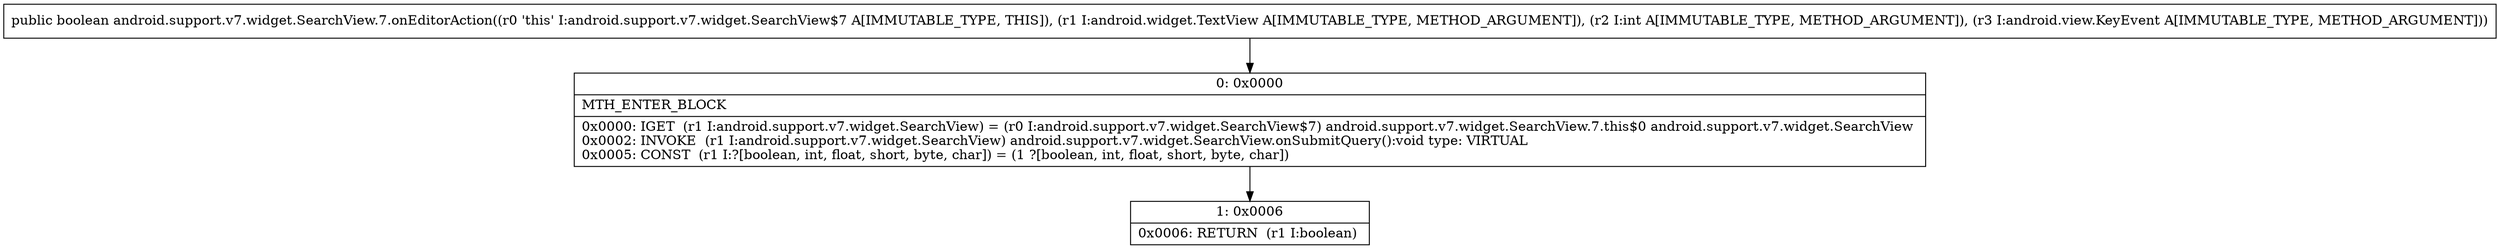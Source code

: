 digraph "CFG forandroid.support.v7.widget.SearchView.7.onEditorAction(Landroid\/widget\/TextView;ILandroid\/view\/KeyEvent;)Z" {
Node_0 [shape=record,label="{0\:\ 0x0000|MTH_ENTER_BLOCK\l|0x0000: IGET  (r1 I:android.support.v7.widget.SearchView) = (r0 I:android.support.v7.widget.SearchView$7) android.support.v7.widget.SearchView.7.this$0 android.support.v7.widget.SearchView \l0x0002: INVOKE  (r1 I:android.support.v7.widget.SearchView) android.support.v7.widget.SearchView.onSubmitQuery():void type: VIRTUAL \l0x0005: CONST  (r1 I:?[boolean, int, float, short, byte, char]) = (1 ?[boolean, int, float, short, byte, char]) \l}"];
Node_1 [shape=record,label="{1\:\ 0x0006|0x0006: RETURN  (r1 I:boolean) \l}"];
MethodNode[shape=record,label="{public boolean android.support.v7.widget.SearchView.7.onEditorAction((r0 'this' I:android.support.v7.widget.SearchView$7 A[IMMUTABLE_TYPE, THIS]), (r1 I:android.widget.TextView A[IMMUTABLE_TYPE, METHOD_ARGUMENT]), (r2 I:int A[IMMUTABLE_TYPE, METHOD_ARGUMENT]), (r3 I:android.view.KeyEvent A[IMMUTABLE_TYPE, METHOD_ARGUMENT])) }"];
MethodNode -> Node_0;
Node_0 -> Node_1;
}

